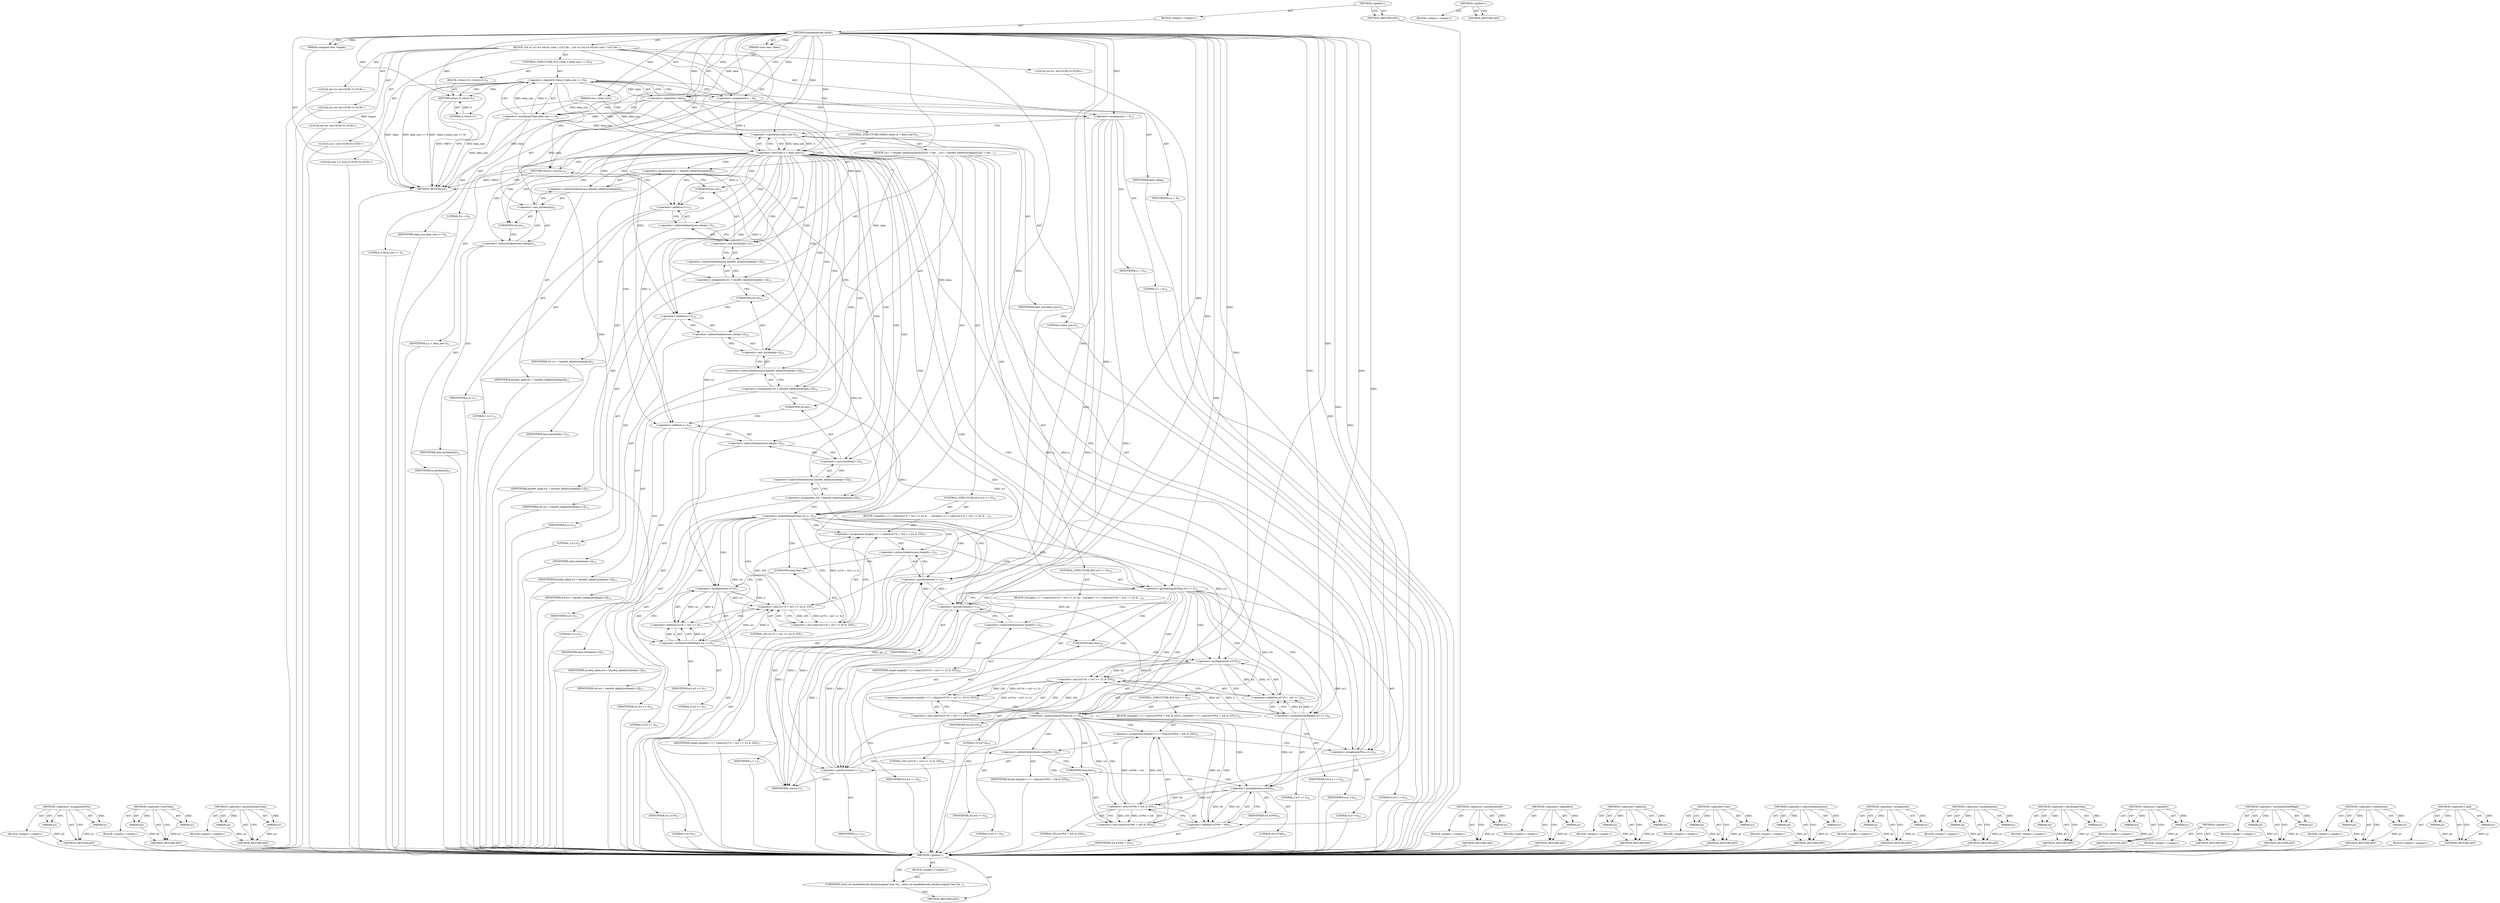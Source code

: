 digraph "&lt;global&gt;" {
vulnerable_241 [label=<(METHOD,&lt;operator&gt;.assignmentPlus)>];
vulnerable_242 [label=<(PARAM,p1)>];
vulnerable_243 [label=<(PARAM,p2)>];
vulnerable_244 [label=<(BLOCK,&lt;empty&gt;,&lt;empty&gt;)>];
vulnerable_245 [label=<(METHOD_RETURN,ANY)>];
vulnerable_192 [label=<(METHOD,&lt;operator&gt;.lessThan)>];
vulnerable_193 [label=<(PARAM,p1)>];
vulnerable_194 [label=<(PARAM,p2)>];
vulnerable_195 [label=<(BLOCK,&lt;empty&gt;,&lt;empty&gt;)>];
vulnerable_196 [label=<(METHOD_RETURN,ANY)>];
vulnerable_217 [label=<(METHOD,&lt;operator&gt;.greaterEqualsThan)>];
vulnerable_218 [label=<(PARAM,p1)>];
vulnerable_219 [label=<(PARAM,p2)>];
vulnerable_220 [label=<(BLOCK,&lt;empty&gt;,&lt;empty&gt;)>];
vulnerable_221 [label=<(METHOD_RETURN,ANY)>];
vulnerable_6 [label=<(METHOD,&lt;global&gt;)<SUB>1</SUB>>];
vulnerable_7 [label=<(BLOCK,&lt;empty&gt;,&lt;empty&gt;)<SUB>1</SUB>>];
vulnerable_8 [label=<(METHOD,base64decode_block)<SUB>1</SUB>>];
vulnerable_9 [label=<(PARAM,unsigned char *target)<SUB>1</SUB>>];
vulnerable_10 [label=<(PARAM,const char *data)<SUB>1</SUB>>];
vulnerable_11 [label=<(PARAM,size_t data_size)<SUB>1</SUB>>];
vulnerable_12 [label=<(BLOCK,{
	int w1,w2,w3,w4;
	int i;
	size_t n;
	if (!da...,{
	int w1,w2,w3,w4;
	int i;
	size_t n;
	if (!da...)<SUB>2</SUB>>];
vulnerable_13 [label="<(LOCAL,int w1: int)<SUB>3</SUB>>"];
vulnerable_14 [label="<(LOCAL,int w2: int)<SUB>3</SUB>>"];
vulnerable_15 [label="<(LOCAL,int w3: int)<SUB>3</SUB>>"];
vulnerable_16 [label="<(LOCAL,int w4: int)<SUB>3</SUB>>"];
vulnerable_17 [label="<(LOCAL,int i: int)<SUB>4</SUB>>"];
vulnerable_18 [label="<(LOCAL,size_t n: size_t)<SUB>5</SUB>>"];
vulnerable_19 [label=<(CONTROL_STRUCTURE,IF,if (!data || (data_size &lt;= 0)))<SUB>6</SUB>>];
vulnerable_20 [label=<(&lt;operator&gt;.logicalOr,!data || (data_size &lt;= 0))<SUB>6</SUB>>];
vulnerable_21 [label=<(&lt;operator&gt;.logicalNot,!data)<SUB>6</SUB>>];
vulnerable_22 [label=<(IDENTIFIER,data,!data)<SUB>6</SUB>>];
vulnerable_23 [label=<(&lt;operator&gt;.lessEqualsThan,data_size &lt;= 0)<SUB>6</SUB>>];
vulnerable_24 [label=<(IDENTIFIER,data_size,data_size &lt;= 0)<SUB>6</SUB>>];
vulnerable_25 [label=<(LITERAL,0,data_size &lt;= 0)<SUB>6</SUB>>];
vulnerable_26 [label=<(BLOCK,{
		return 0;
	},{
		return 0;
	})<SUB>6</SUB>>];
vulnerable_27 [label=<(RETURN,return 0;,return 0;)<SUB>7</SUB>>];
vulnerable_28 [label=<(LITERAL,0,return 0;)<SUB>7</SUB>>];
vulnerable_29 [label=<(&lt;operator&gt;.assignment,n = 0)<SUB>9</SUB>>];
vulnerable_30 [label=<(IDENTIFIER,n,n = 0)<SUB>9</SUB>>];
vulnerable_31 [label=<(LITERAL,0,n = 0)<SUB>9</SUB>>];
vulnerable_32 [label=<(&lt;operator&gt;.assignment,i = 0)<SUB>10</SUB>>];
vulnerable_33 [label=<(IDENTIFIER,i,i = 0)<SUB>10</SUB>>];
vulnerable_34 [label=<(LITERAL,0,i = 0)<SUB>10</SUB>>];
vulnerable_35 [label=<(CONTROL_STRUCTURE,WHILE,while (n &lt; data_size-3))<SUB>11</SUB>>];
vulnerable_36 [label=<(&lt;operator&gt;.lessThan,n &lt; data_size-3)<SUB>11</SUB>>];
vulnerable_37 [label=<(IDENTIFIER,n,n &lt; data_size-3)<SUB>11</SUB>>];
vulnerable_38 [label=<(&lt;operator&gt;.subtraction,data_size-3)<SUB>11</SUB>>];
vulnerable_39 [label=<(IDENTIFIER,data_size,data_size-3)<SUB>11</SUB>>];
vulnerable_40 [label=<(LITERAL,3,data_size-3)<SUB>11</SUB>>];
vulnerable_41 [label=<(BLOCK,{
		w1 = base64_table[(int)data[n]];
		w2 = bas...,{
		w1 = base64_table[(int)data[n]];
		w2 = bas...)<SUB>11</SUB>>];
vulnerable_42 [label=<(&lt;operator&gt;.assignment,w1 = base64_table[(int)data[n]])<SUB>12</SUB>>];
vulnerable_43 [label=<(IDENTIFIER,w1,w1 = base64_table[(int)data[n]])<SUB>12</SUB>>];
vulnerable_44 [label=<(&lt;operator&gt;.indirectIndexAccess,base64_table[(int)data[n]])<SUB>12</SUB>>];
vulnerable_45 [label=<(IDENTIFIER,base64_table,w1 = base64_table[(int)data[n]])<SUB>12</SUB>>];
vulnerable_46 [label=<(&lt;operator&gt;.cast,(int)data[n])<SUB>12</SUB>>];
vulnerable_47 [label=<(UNKNOWN,int,int)<SUB>12</SUB>>];
vulnerable_48 [label=<(&lt;operator&gt;.indirectIndexAccess,data[n])<SUB>12</SUB>>];
vulnerable_49 [label=<(IDENTIFIER,data,(int)data[n])<SUB>12</SUB>>];
vulnerable_50 [label=<(IDENTIFIER,n,(int)data[n])<SUB>12</SUB>>];
vulnerable_51 [label=<(&lt;operator&gt;.assignment,w2 = base64_table[(int)data[n+1]])<SUB>13</SUB>>];
vulnerable_52 [label=<(IDENTIFIER,w2,w2 = base64_table[(int)data[n+1]])<SUB>13</SUB>>];
vulnerable_53 [label=<(&lt;operator&gt;.indirectIndexAccess,base64_table[(int)data[n+1]])<SUB>13</SUB>>];
vulnerable_54 [label=<(IDENTIFIER,base64_table,w2 = base64_table[(int)data[n+1]])<SUB>13</SUB>>];
vulnerable_55 [label=<(&lt;operator&gt;.cast,(int)data[n+1])<SUB>13</SUB>>];
vulnerable_56 [label=<(UNKNOWN,int,int)<SUB>13</SUB>>];
vulnerable_57 [label=<(&lt;operator&gt;.indirectIndexAccess,data[n+1])<SUB>13</SUB>>];
vulnerable_58 [label=<(IDENTIFIER,data,(int)data[n+1])<SUB>13</SUB>>];
vulnerable_59 [label=<(&lt;operator&gt;.addition,n+1)<SUB>13</SUB>>];
vulnerable_60 [label=<(IDENTIFIER,n,n+1)<SUB>13</SUB>>];
vulnerable_61 [label=<(LITERAL,1,n+1)<SUB>13</SUB>>];
vulnerable_62 [label=<(&lt;operator&gt;.assignment,w3 = base64_table[(int)data[n+2]])<SUB>14</SUB>>];
vulnerable_63 [label=<(IDENTIFIER,w3,w3 = base64_table[(int)data[n+2]])<SUB>14</SUB>>];
vulnerable_64 [label=<(&lt;operator&gt;.indirectIndexAccess,base64_table[(int)data[n+2]])<SUB>14</SUB>>];
vulnerable_65 [label=<(IDENTIFIER,base64_table,w3 = base64_table[(int)data[n+2]])<SUB>14</SUB>>];
vulnerable_66 [label=<(&lt;operator&gt;.cast,(int)data[n+2])<SUB>14</SUB>>];
vulnerable_67 [label=<(UNKNOWN,int,int)<SUB>14</SUB>>];
vulnerable_68 [label=<(&lt;operator&gt;.indirectIndexAccess,data[n+2])<SUB>14</SUB>>];
vulnerable_69 [label=<(IDENTIFIER,data,(int)data[n+2])<SUB>14</SUB>>];
vulnerable_70 [label=<(&lt;operator&gt;.addition,n+2)<SUB>14</SUB>>];
vulnerable_71 [label=<(IDENTIFIER,n,n+2)<SUB>14</SUB>>];
vulnerable_72 [label=<(LITERAL,2,n+2)<SUB>14</SUB>>];
vulnerable_73 [label=<(&lt;operator&gt;.assignment,w4 = base64_table[(int)data[n+3]])<SUB>15</SUB>>];
vulnerable_74 [label=<(IDENTIFIER,w4,w4 = base64_table[(int)data[n+3]])<SUB>15</SUB>>];
vulnerable_75 [label=<(&lt;operator&gt;.indirectIndexAccess,base64_table[(int)data[n+3]])<SUB>15</SUB>>];
vulnerable_76 [label=<(IDENTIFIER,base64_table,w4 = base64_table[(int)data[n+3]])<SUB>15</SUB>>];
vulnerable_77 [label=<(&lt;operator&gt;.cast,(int)data[n+3])<SUB>15</SUB>>];
vulnerable_78 [label=<(UNKNOWN,int,int)<SUB>15</SUB>>];
vulnerable_79 [label=<(&lt;operator&gt;.indirectIndexAccess,data[n+3])<SUB>15</SUB>>];
vulnerable_80 [label=<(IDENTIFIER,data,(int)data[n+3])<SUB>15</SUB>>];
vulnerable_81 [label=<(&lt;operator&gt;.addition,n+3)<SUB>15</SUB>>];
vulnerable_82 [label=<(IDENTIFIER,n,n+3)<SUB>15</SUB>>];
vulnerable_83 [label=<(LITERAL,3,n+3)<SUB>15</SUB>>];
vulnerable_84 [label=<(CONTROL_STRUCTURE,IF,if (w2 &gt;= 0))<SUB>16</SUB>>];
vulnerable_85 [label=<(&lt;operator&gt;.greaterEqualsThan,w2 &gt;= 0)<SUB>16</SUB>>];
vulnerable_86 [label=<(IDENTIFIER,w2,w2 &gt;= 0)<SUB>16</SUB>>];
vulnerable_87 [label=<(LITERAL,0,w2 &gt;= 0)<SUB>16</SUB>>];
vulnerable_88 [label=<(BLOCK,{
			target[i++] = (char)((w1*4 + (w2 &gt;&gt; 4)) &amp; ...,{
			target[i++] = (char)((w1*4 + (w2 &gt;&gt; 4)) &amp; ...)<SUB>16</SUB>>];
vulnerable_89 [label=<(&lt;operator&gt;.assignment,target[i++] = (char)((w1*4 + (w2 &gt;&gt; 4)) &amp; 255))<SUB>17</SUB>>];
vulnerable_90 [label=<(&lt;operator&gt;.indirectIndexAccess,target[i++])<SUB>17</SUB>>];
vulnerable_91 [label=<(IDENTIFIER,target,target[i++] = (char)((w1*4 + (w2 &gt;&gt; 4)) &amp; 255))<SUB>17</SUB>>];
vulnerable_92 [label=<(&lt;operator&gt;.postIncrement,i++)<SUB>17</SUB>>];
vulnerable_93 [label=<(IDENTIFIER,i,i++)<SUB>17</SUB>>];
vulnerable_94 [label=<(&lt;operator&gt;.cast,(char)((w1*4 + (w2 &gt;&gt; 4)) &amp; 255))<SUB>17</SUB>>];
vulnerable_95 [label=<(UNKNOWN,char,char)<SUB>17</SUB>>];
vulnerable_96 [label=<(&lt;operator&gt;.and,(w1*4 + (w2 &gt;&gt; 4)) &amp; 255)<SUB>17</SUB>>];
vulnerable_97 [label=<(&lt;operator&gt;.addition,w1*4 + (w2 &gt;&gt; 4))<SUB>17</SUB>>];
vulnerable_98 [label=<(&lt;operator&gt;.multiplication,w1*4)<SUB>17</SUB>>];
vulnerable_99 [label=<(IDENTIFIER,w1,w1*4)<SUB>17</SUB>>];
vulnerable_100 [label=<(LITERAL,4,w1*4)<SUB>17</SUB>>];
vulnerable_101 [label=<(&lt;operator&gt;.arithmeticShiftRight,w2 &gt;&gt; 4)<SUB>17</SUB>>];
vulnerable_102 [label=<(IDENTIFIER,w2,w2 &gt;&gt; 4)<SUB>17</SUB>>];
vulnerable_103 [label=<(LITERAL,4,w2 &gt;&gt; 4)<SUB>17</SUB>>];
vulnerable_104 [label=<(LITERAL,255,(w1*4 + (w2 &gt;&gt; 4)) &amp; 255)<SUB>17</SUB>>];
vulnerable_105 [label=<(CONTROL_STRUCTURE,IF,if (w3 &gt;= 0))<SUB>19</SUB>>];
vulnerable_106 [label=<(&lt;operator&gt;.greaterEqualsThan,w3 &gt;= 0)<SUB>19</SUB>>];
vulnerable_107 [label=<(IDENTIFIER,w3,w3 &gt;= 0)<SUB>19</SUB>>];
vulnerable_108 [label=<(LITERAL,0,w3 &gt;= 0)<SUB>19</SUB>>];
vulnerable_109 [label=<(BLOCK,{
			target[i++] = (char)((w2*16 + (w3 &gt;&gt; 2)) &amp;...,{
			target[i++] = (char)((w2*16 + (w3 &gt;&gt; 2)) &amp;...)<SUB>19</SUB>>];
vulnerable_110 [label=<(&lt;operator&gt;.assignment,target[i++] = (char)((w2*16 + (w3 &gt;&gt; 2)) &amp; 255))<SUB>20</SUB>>];
vulnerable_111 [label=<(&lt;operator&gt;.indirectIndexAccess,target[i++])<SUB>20</SUB>>];
vulnerable_112 [label=<(IDENTIFIER,target,target[i++] = (char)((w2*16 + (w3 &gt;&gt; 2)) &amp; 255))<SUB>20</SUB>>];
vulnerable_113 [label=<(&lt;operator&gt;.postIncrement,i++)<SUB>20</SUB>>];
vulnerable_114 [label=<(IDENTIFIER,i,i++)<SUB>20</SUB>>];
vulnerable_115 [label=<(&lt;operator&gt;.cast,(char)((w2*16 + (w3 &gt;&gt; 2)) &amp; 255))<SUB>20</SUB>>];
vulnerable_116 [label=<(UNKNOWN,char,char)<SUB>20</SUB>>];
vulnerable_117 [label=<(&lt;operator&gt;.and,(w2*16 + (w3 &gt;&gt; 2)) &amp; 255)<SUB>20</SUB>>];
vulnerable_118 [label=<(&lt;operator&gt;.addition,w2*16 + (w3 &gt;&gt; 2))<SUB>20</SUB>>];
vulnerable_119 [label=<(&lt;operator&gt;.multiplication,w2*16)<SUB>20</SUB>>];
vulnerable_120 [label=<(IDENTIFIER,w2,w2*16)<SUB>20</SUB>>];
vulnerable_121 [label=<(LITERAL,16,w2*16)<SUB>20</SUB>>];
vulnerable_122 [label=<(&lt;operator&gt;.arithmeticShiftRight,w3 &gt;&gt; 2)<SUB>20</SUB>>];
vulnerable_123 [label=<(IDENTIFIER,w3,w3 &gt;&gt; 2)<SUB>20</SUB>>];
vulnerable_124 [label=<(LITERAL,2,w3 &gt;&gt; 2)<SUB>20</SUB>>];
vulnerable_125 [label=<(LITERAL,255,(w2*16 + (w3 &gt;&gt; 2)) &amp; 255)<SUB>20</SUB>>];
vulnerable_126 [label=<(CONTROL_STRUCTURE,IF,if (w4 &gt;= 0))<SUB>22</SUB>>];
vulnerable_127 [label=<(&lt;operator&gt;.greaterEqualsThan,w4 &gt;= 0)<SUB>22</SUB>>];
vulnerable_128 [label=<(IDENTIFIER,w4,w4 &gt;= 0)<SUB>22</SUB>>];
vulnerable_129 [label=<(LITERAL,0,w4 &gt;= 0)<SUB>22</SUB>>];
vulnerable_130 [label=<(BLOCK,{
			target[i++] = (char)((w3*64 + w4) &amp; 255);
		},{
			target[i++] = (char)((w3*64 + w4) &amp; 255);
		})<SUB>22</SUB>>];
vulnerable_131 [label=<(&lt;operator&gt;.assignment,target[i++] = (char)((w3*64 + w4) &amp; 255))<SUB>23</SUB>>];
vulnerable_132 [label=<(&lt;operator&gt;.indirectIndexAccess,target[i++])<SUB>23</SUB>>];
vulnerable_133 [label=<(IDENTIFIER,target,target[i++] = (char)((w3*64 + w4) &amp; 255))<SUB>23</SUB>>];
vulnerable_134 [label=<(&lt;operator&gt;.postIncrement,i++)<SUB>23</SUB>>];
vulnerable_135 [label=<(IDENTIFIER,i,i++)<SUB>23</SUB>>];
vulnerable_136 [label=<(&lt;operator&gt;.cast,(char)((w3*64 + w4) &amp; 255))<SUB>23</SUB>>];
vulnerable_137 [label=<(UNKNOWN,char,char)<SUB>23</SUB>>];
vulnerable_138 [label=<(&lt;operator&gt;.and,(w3*64 + w4) &amp; 255)<SUB>23</SUB>>];
vulnerable_139 [label=<(&lt;operator&gt;.addition,w3*64 + w4)<SUB>23</SUB>>];
vulnerable_140 [label=<(&lt;operator&gt;.multiplication,w3*64)<SUB>23</SUB>>];
vulnerable_141 [label=<(IDENTIFIER,w3,w3*64)<SUB>23</SUB>>];
vulnerable_142 [label=<(LITERAL,64,w3*64)<SUB>23</SUB>>];
vulnerable_143 [label=<(IDENTIFIER,w4,w3*64 + w4)<SUB>23</SUB>>];
vulnerable_144 [label=<(LITERAL,255,(w3*64 + w4) &amp; 255)<SUB>23</SUB>>];
vulnerable_145 [label=<(&lt;operator&gt;.assignmentPlus,n+=4)<SUB>25</SUB>>];
vulnerable_146 [label=<(IDENTIFIER,n,n+=4)<SUB>25</SUB>>];
vulnerable_147 [label=<(LITERAL,4,n+=4)<SUB>25</SUB>>];
vulnerable_148 [label=<(RETURN,return i;,return i;)<SUB>27</SUB>>];
vulnerable_149 [label=<(IDENTIFIER,i,return i;)<SUB>27</SUB>>];
vulnerable_150 [label=<(METHOD_RETURN,int)<SUB>1</SUB>>];
vulnerable_152 [label=<(METHOD_RETURN,ANY)<SUB>1</SUB>>];
vulnerable_222 [label=<(METHOD,&lt;operator&gt;.postIncrement)>];
vulnerable_223 [label=<(PARAM,p1)>];
vulnerable_224 [label=<(BLOCK,&lt;empty&gt;,&lt;empty&gt;)>];
vulnerable_225 [label=<(METHOD_RETURN,ANY)>];
vulnerable_178 [label=<(METHOD,&lt;operator&gt;.logicalNot)>];
vulnerable_179 [label=<(PARAM,p1)>];
vulnerable_180 [label=<(BLOCK,&lt;empty&gt;,&lt;empty&gt;)>];
vulnerable_181 [label=<(METHOD_RETURN,ANY)>];
vulnerable_212 [label=<(METHOD,&lt;operator&gt;.addition)>];
vulnerable_213 [label=<(PARAM,p1)>];
vulnerable_214 [label=<(PARAM,p2)>];
vulnerable_215 [label=<(BLOCK,&lt;empty&gt;,&lt;empty&gt;)>];
vulnerable_216 [label=<(METHOD_RETURN,ANY)>];
vulnerable_207 [label=<(METHOD,&lt;operator&gt;.cast)>];
vulnerable_208 [label=<(PARAM,p1)>];
vulnerable_209 [label=<(PARAM,p2)>];
vulnerable_210 [label=<(BLOCK,&lt;empty&gt;,&lt;empty&gt;)>];
vulnerable_211 [label=<(METHOD_RETURN,ANY)>];
vulnerable_202 [label=<(METHOD,&lt;operator&gt;.indirectIndexAccess)>];
vulnerable_203 [label=<(PARAM,p1)>];
vulnerable_204 [label=<(PARAM,p2)>];
vulnerable_205 [label=<(BLOCK,&lt;empty&gt;,&lt;empty&gt;)>];
vulnerable_206 [label=<(METHOD_RETURN,ANY)>];
vulnerable_187 [label=<(METHOD,&lt;operator&gt;.assignment)>];
vulnerable_188 [label=<(PARAM,p1)>];
vulnerable_189 [label=<(PARAM,p2)>];
vulnerable_190 [label=<(BLOCK,&lt;empty&gt;,&lt;empty&gt;)>];
vulnerable_191 [label=<(METHOD_RETURN,ANY)>];
vulnerable_231 [label=<(METHOD,&lt;operator&gt;.multiplication)>];
vulnerable_232 [label=<(PARAM,p1)>];
vulnerable_233 [label=<(PARAM,p2)>];
vulnerable_234 [label=<(BLOCK,&lt;empty&gt;,&lt;empty&gt;)>];
vulnerable_235 [label=<(METHOD_RETURN,ANY)>];
vulnerable_182 [label=<(METHOD,&lt;operator&gt;.lessEqualsThan)>];
vulnerable_183 [label=<(PARAM,p1)>];
vulnerable_184 [label=<(PARAM,p2)>];
vulnerable_185 [label=<(BLOCK,&lt;empty&gt;,&lt;empty&gt;)>];
vulnerable_186 [label=<(METHOD_RETURN,ANY)>];
vulnerable_173 [label=<(METHOD,&lt;operator&gt;.logicalOr)>];
vulnerable_174 [label=<(PARAM,p1)>];
vulnerable_175 [label=<(PARAM,p2)>];
vulnerable_176 [label=<(BLOCK,&lt;empty&gt;,&lt;empty&gt;)>];
vulnerable_177 [label=<(METHOD_RETURN,ANY)>];
vulnerable_167 [label=<(METHOD,&lt;global&gt;)<SUB>1</SUB>>];
vulnerable_168 [label=<(BLOCK,&lt;empty&gt;,&lt;empty&gt;)>];
vulnerable_169 [label=<(METHOD_RETURN,ANY)>];
vulnerable_236 [label=<(METHOD,&lt;operator&gt;.arithmeticShiftRight)>];
vulnerable_237 [label=<(PARAM,p1)>];
vulnerable_238 [label=<(PARAM,p2)>];
vulnerable_239 [label=<(BLOCK,&lt;empty&gt;,&lt;empty&gt;)>];
vulnerable_240 [label=<(METHOD_RETURN,ANY)>];
vulnerable_197 [label=<(METHOD,&lt;operator&gt;.subtraction)>];
vulnerable_198 [label=<(PARAM,p1)>];
vulnerable_199 [label=<(PARAM,p2)>];
vulnerable_200 [label=<(BLOCK,&lt;empty&gt;,&lt;empty&gt;)>];
vulnerable_201 [label=<(METHOD_RETURN,ANY)>];
vulnerable_226 [label=<(METHOD,&lt;operator&gt;.and)>];
vulnerable_227 [label=<(PARAM,p1)>];
vulnerable_228 [label=<(PARAM,p2)>];
vulnerable_229 [label=<(BLOCK,&lt;empty&gt;,&lt;empty&gt;)>];
vulnerable_230 [label=<(METHOD_RETURN,ANY)>];
fixed_6 [label=<(METHOD,&lt;global&gt;)<SUB>1</SUB>>];
fixed_7 [label=<(BLOCK,&lt;empty&gt;,&lt;empty&gt;)<SUB>1</SUB>>];
fixed_8 [label=<(UNKNOWN,static int base64decode_block(unsigned char *ta...,static int base64decode_block(unsigned char *ta...)<SUB>1</SUB>>];
fixed_9 [label=<(METHOD_RETURN,ANY)<SUB>1</SUB>>];
fixed_14 [label=<(METHOD,&lt;global&gt;)<SUB>1</SUB>>];
fixed_15 [label=<(BLOCK,&lt;empty&gt;,&lt;empty&gt;)>];
fixed_16 [label=<(METHOD_RETURN,ANY)>];
vulnerable_241 -> vulnerable_242  [key=0, label="AST: "];
vulnerable_241 -> vulnerable_242  [key=1, label="DDG: "];
vulnerable_241 -> vulnerable_244  [key=0, label="AST: "];
vulnerable_241 -> vulnerable_243  [key=0, label="AST: "];
vulnerable_241 -> vulnerable_243  [key=1, label="DDG: "];
vulnerable_241 -> vulnerable_245  [key=0, label="AST: "];
vulnerable_241 -> vulnerable_245  [key=1, label="CFG: "];
vulnerable_242 -> vulnerable_245  [key=0, label="DDG: p1"];
vulnerable_243 -> vulnerable_245  [key=0, label="DDG: p2"];
vulnerable_244 -> fixed_6  [key=0];
vulnerable_245 -> fixed_6  [key=0];
vulnerable_192 -> vulnerable_193  [key=0, label="AST: "];
vulnerable_192 -> vulnerable_193  [key=1, label="DDG: "];
vulnerable_192 -> vulnerable_195  [key=0, label="AST: "];
vulnerable_192 -> vulnerable_194  [key=0, label="AST: "];
vulnerable_192 -> vulnerable_194  [key=1, label="DDG: "];
vulnerable_192 -> vulnerable_196  [key=0, label="AST: "];
vulnerable_192 -> vulnerable_196  [key=1, label="CFG: "];
vulnerable_193 -> vulnerable_196  [key=0, label="DDG: p1"];
vulnerable_194 -> vulnerable_196  [key=0, label="DDG: p2"];
vulnerable_195 -> fixed_6  [key=0];
vulnerable_196 -> fixed_6  [key=0];
vulnerable_217 -> vulnerable_218  [key=0, label="AST: "];
vulnerable_217 -> vulnerable_218  [key=1, label="DDG: "];
vulnerable_217 -> vulnerable_220  [key=0, label="AST: "];
vulnerable_217 -> vulnerable_219  [key=0, label="AST: "];
vulnerable_217 -> vulnerable_219  [key=1, label="DDG: "];
vulnerable_217 -> vulnerable_221  [key=0, label="AST: "];
vulnerable_217 -> vulnerable_221  [key=1, label="CFG: "];
vulnerable_218 -> vulnerable_221  [key=0, label="DDG: p1"];
vulnerable_219 -> vulnerable_221  [key=0, label="DDG: p2"];
vulnerable_220 -> fixed_6  [key=0];
vulnerable_221 -> fixed_6  [key=0];
vulnerable_6 -> vulnerable_7  [key=0, label="AST: "];
vulnerable_6 -> vulnerable_152  [key=0, label="AST: "];
vulnerable_6 -> vulnerable_152  [key=1, label="CFG: "];
vulnerable_7 -> vulnerable_8  [key=0, label="AST: "];
vulnerable_8 -> vulnerable_9  [key=0, label="AST: "];
vulnerable_8 -> vulnerable_9  [key=1, label="DDG: "];
vulnerable_8 -> vulnerable_10  [key=0, label="AST: "];
vulnerable_8 -> vulnerable_10  [key=1, label="DDG: "];
vulnerable_8 -> vulnerable_11  [key=0, label="AST: "];
vulnerable_8 -> vulnerable_11  [key=1, label="DDG: "];
vulnerable_8 -> vulnerable_12  [key=0, label="AST: "];
vulnerable_8 -> vulnerable_150  [key=0, label="AST: "];
vulnerable_8 -> vulnerable_21  [key=0, label="CFG: "];
vulnerable_8 -> vulnerable_21  [key=1, label="DDG: "];
vulnerable_8 -> vulnerable_29  [key=0, label="DDG: "];
vulnerable_8 -> vulnerable_32  [key=0, label="DDG: "];
vulnerable_8 -> vulnerable_149  [key=0, label="DDG: "];
vulnerable_8 -> vulnerable_27  [key=0, label="DDG: "];
vulnerable_8 -> vulnerable_36  [key=0, label="DDG: "];
vulnerable_8 -> vulnerable_145  [key=0, label="DDG: "];
vulnerable_8 -> vulnerable_23  [key=0, label="DDG: "];
vulnerable_8 -> vulnerable_28  [key=0, label="DDG: "];
vulnerable_8 -> vulnerable_38  [key=0, label="DDG: "];
vulnerable_8 -> vulnerable_85  [key=0, label="DDG: "];
vulnerable_8 -> vulnerable_106  [key=0, label="DDG: "];
vulnerable_8 -> vulnerable_127  [key=0, label="DDG: "];
vulnerable_8 -> vulnerable_59  [key=0, label="DDG: "];
vulnerable_8 -> vulnerable_70  [key=0, label="DDG: "];
vulnerable_8 -> vulnerable_81  [key=0, label="DDG: "];
vulnerable_8 -> vulnerable_92  [key=0, label="DDG: "];
vulnerable_8 -> vulnerable_96  [key=0, label="DDG: "];
vulnerable_8 -> vulnerable_113  [key=0, label="DDG: "];
vulnerable_8 -> vulnerable_117  [key=0, label="DDG: "];
vulnerable_8 -> vulnerable_134  [key=0, label="DDG: "];
vulnerable_8 -> vulnerable_138  [key=0, label="DDG: "];
vulnerable_8 -> vulnerable_139  [key=0, label="DDG: "];
vulnerable_8 -> vulnerable_98  [key=0, label="DDG: "];
vulnerable_8 -> vulnerable_101  [key=0, label="DDG: "];
vulnerable_8 -> vulnerable_119  [key=0, label="DDG: "];
vulnerable_8 -> vulnerable_122  [key=0, label="DDG: "];
vulnerable_8 -> vulnerable_140  [key=0, label="DDG: "];
vulnerable_9 -> vulnerable_150  [key=0, label="DDG: target"];
vulnerable_10 -> vulnerable_21  [key=0, label="DDG: data"];
vulnerable_11 -> vulnerable_150  [key=0, label="DDG: data_size"];
vulnerable_11 -> vulnerable_23  [key=0, label="DDG: data_size"];
vulnerable_11 -> vulnerable_38  [key=0, label="DDG: data_size"];
vulnerable_12 -> vulnerable_13  [key=0, label="AST: "];
vulnerable_12 -> vulnerable_14  [key=0, label="AST: "];
vulnerable_12 -> vulnerable_15  [key=0, label="AST: "];
vulnerable_12 -> vulnerable_16  [key=0, label="AST: "];
vulnerable_12 -> vulnerable_17  [key=0, label="AST: "];
vulnerable_12 -> vulnerable_18  [key=0, label="AST: "];
vulnerable_12 -> vulnerable_19  [key=0, label="AST: "];
vulnerable_12 -> vulnerable_29  [key=0, label="AST: "];
vulnerable_12 -> vulnerable_32  [key=0, label="AST: "];
vulnerable_12 -> vulnerable_35  [key=0, label="AST: "];
vulnerable_12 -> vulnerable_148  [key=0, label="AST: "];
vulnerable_13 -> fixed_6  [key=0];
vulnerable_14 -> fixed_6  [key=0];
vulnerable_15 -> fixed_6  [key=0];
vulnerable_16 -> fixed_6  [key=0];
vulnerable_17 -> fixed_6  [key=0];
vulnerable_18 -> fixed_6  [key=0];
vulnerable_19 -> vulnerable_20  [key=0, label="AST: "];
vulnerable_19 -> vulnerable_26  [key=0, label="AST: "];
vulnerable_20 -> vulnerable_21  [key=0, label="AST: "];
vulnerable_20 -> vulnerable_23  [key=0, label="AST: "];
vulnerable_20 -> vulnerable_27  [key=0, label="CFG: "];
vulnerable_20 -> vulnerable_27  [key=1, label="CDG: "];
vulnerable_20 -> vulnerable_29  [key=0, label="CFG: "];
vulnerable_20 -> vulnerable_29  [key=1, label="CDG: "];
vulnerable_20 -> vulnerable_150  [key=0, label="DDG: !data"];
vulnerable_20 -> vulnerable_150  [key=1, label="DDG: data_size &lt;= 0"];
vulnerable_20 -> vulnerable_150  [key=2, label="DDG: !data || (data_size &lt;= 0)"];
vulnerable_20 -> vulnerable_38  [key=0, label="CDG: "];
vulnerable_20 -> vulnerable_148  [key=0, label="CDG: "];
vulnerable_20 -> vulnerable_36  [key=0, label="CDG: "];
vulnerable_20 -> vulnerable_32  [key=0, label="CDG: "];
vulnerable_21 -> vulnerable_22  [key=0, label="AST: "];
vulnerable_21 -> vulnerable_20  [key=0, label="CFG: "];
vulnerable_21 -> vulnerable_20  [key=1, label="DDG: data"];
vulnerable_21 -> vulnerable_23  [key=0, label="CFG: "];
vulnerable_21 -> vulnerable_23  [key=1, label="CDG: "];
vulnerable_21 -> vulnerable_150  [key=0, label="DDG: data"];
vulnerable_21 -> vulnerable_46  [key=0, label="DDG: data"];
vulnerable_21 -> vulnerable_55  [key=0, label="DDG: data"];
vulnerable_21 -> vulnerable_66  [key=0, label="DDG: data"];
vulnerable_21 -> vulnerable_77  [key=0, label="DDG: data"];
vulnerable_22 -> fixed_6  [key=0];
vulnerable_23 -> vulnerable_24  [key=0, label="AST: "];
vulnerable_23 -> vulnerable_25  [key=0, label="AST: "];
vulnerable_23 -> vulnerable_20  [key=0, label="CFG: "];
vulnerable_23 -> vulnerable_20  [key=1, label="DDG: data_size"];
vulnerable_23 -> vulnerable_20  [key=2, label="DDG: 0"];
vulnerable_23 -> vulnerable_150  [key=0, label="DDG: data_size"];
vulnerable_23 -> vulnerable_38  [key=0, label="DDG: data_size"];
vulnerable_24 -> fixed_6  [key=0];
vulnerable_25 -> fixed_6  [key=0];
vulnerable_26 -> vulnerable_27  [key=0, label="AST: "];
vulnerable_27 -> vulnerable_28  [key=0, label="AST: "];
vulnerable_27 -> vulnerable_150  [key=0, label="CFG: "];
vulnerable_27 -> vulnerable_150  [key=1, label="DDG: &lt;RET&gt;"];
vulnerable_28 -> vulnerable_27  [key=0, label="DDG: 0"];
vulnerable_29 -> vulnerable_30  [key=0, label="AST: "];
vulnerable_29 -> vulnerable_31  [key=0, label="AST: "];
vulnerable_29 -> vulnerable_32  [key=0, label="CFG: "];
vulnerable_29 -> vulnerable_36  [key=0, label="DDG: n"];
vulnerable_30 -> fixed_6  [key=0];
vulnerable_31 -> fixed_6  [key=0];
vulnerable_32 -> vulnerable_33  [key=0, label="AST: "];
vulnerable_32 -> vulnerable_34  [key=0, label="AST: "];
vulnerable_32 -> vulnerable_38  [key=0, label="CFG: "];
vulnerable_32 -> vulnerable_149  [key=0, label="DDG: i"];
vulnerable_32 -> vulnerable_92  [key=0, label="DDG: i"];
vulnerable_32 -> vulnerable_113  [key=0, label="DDG: i"];
vulnerable_32 -> vulnerable_134  [key=0, label="DDG: i"];
vulnerable_33 -> fixed_6  [key=0];
vulnerable_34 -> fixed_6  [key=0];
vulnerable_35 -> vulnerable_36  [key=0, label="AST: "];
vulnerable_35 -> vulnerable_41  [key=0, label="AST: "];
vulnerable_36 -> vulnerable_37  [key=0, label="AST: "];
vulnerable_36 -> vulnerable_38  [key=0, label="AST: "];
vulnerable_36 -> vulnerable_38  [key=1, label="CDG: "];
vulnerable_36 -> vulnerable_47  [key=0, label="CFG: "];
vulnerable_36 -> vulnerable_47  [key=1, label="CDG: "];
vulnerable_36 -> vulnerable_148  [key=0, label="CFG: "];
vulnerable_36 -> vulnerable_145  [key=0, label="DDG: n"];
vulnerable_36 -> vulnerable_145  [key=1, label="CDG: "];
vulnerable_36 -> vulnerable_59  [key=0, label="DDG: n"];
vulnerable_36 -> vulnerable_59  [key=1, label="CDG: "];
vulnerable_36 -> vulnerable_70  [key=0, label="DDG: n"];
vulnerable_36 -> vulnerable_70  [key=1, label="CDG: "];
vulnerable_36 -> vulnerable_81  [key=0, label="DDG: n"];
vulnerable_36 -> vulnerable_81  [key=1, label="CDG: "];
vulnerable_36 -> vulnerable_68  [key=0, label="CDG: "];
vulnerable_36 -> vulnerable_73  [key=0, label="CDG: "];
vulnerable_36 -> vulnerable_77  [key=0, label="CDG: "];
vulnerable_36 -> vulnerable_64  [key=0, label="CDG: "];
vulnerable_36 -> vulnerable_42  [key=0, label="CDG: "];
vulnerable_36 -> vulnerable_51  [key=0, label="CDG: "];
vulnerable_36 -> vulnerable_57  [key=0, label="CDG: "];
vulnerable_36 -> vulnerable_75  [key=0, label="CDG: "];
vulnerable_36 -> vulnerable_85  [key=0, label="CDG: "];
vulnerable_36 -> vulnerable_56  [key=0, label="CDG: "];
vulnerable_36 -> vulnerable_67  [key=0, label="CDG: "];
vulnerable_36 -> vulnerable_44  [key=0, label="CDG: "];
vulnerable_36 -> vulnerable_79  [key=0, label="CDG: "];
vulnerable_36 -> vulnerable_36  [key=0, label="CDG: "];
vulnerable_36 -> vulnerable_127  [key=0, label="CDG: "];
vulnerable_36 -> vulnerable_48  [key=0, label="CDG: "];
vulnerable_36 -> vulnerable_66  [key=0, label="CDG: "];
vulnerable_36 -> vulnerable_46  [key=0, label="CDG: "];
vulnerable_36 -> vulnerable_106  [key=0, label="CDG: "];
vulnerable_36 -> vulnerable_53  [key=0, label="CDG: "];
vulnerable_36 -> vulnerable_55  [key=0, label="CDG: "];
vulnerable_36 -> vulnerable_78  [key=0, label="CDG: "];
vulnerable_36 -> vulnerable_62  [key=0, label="CDG: "];
vulnerable_37 -> fixed_6  [key=0];
vulnerable_38 -> vulnerable_39  [key=0, label="AST: "];
vulnerable_38 -> vulnerable_40  [key=0, label="AST: "];
vulnerable_38 -> vulnerable_36  [key=0, label="CFG: "];
vulnerable_38 -> vulnerable_36  [key=1, label="DDG: data_size"];
vulnerable_38 -> vulnerable_36  [key=2, label="DDG: 3"];
vulnerable_39 -> fixed_6  [key=0];
vulnerable_40 -> fixed_6  [key=0];
vulnerable_41 -> vulnerable_42  [key=0, label="AST: "];
vulnerable_41 -> vulnerable_51  [key=0, label="AST: "];
vulnerable_41 -> vulnerable_62  [key=0, label="AST: "];
vulnerable_41 -> vulnerable_73  [key=0, label="AST: "];
vulnerable_41 -> vulnerable_84  [key=0, label="AST: "];
vulnerable_41 -> vulnerable_105  [key=0, label="AST: "];
vulnerable_41 -> vulnerable_126  [key=0, label="AST: "];
vulnerable_41 -> vulnerable_145  [key=0, label="AST: "];
vulnerable_42 -> vulnerable_43  [key=0, label="AST: "];
vulnerable_42 -> vulnerable_44  [key=0, label="AST: "];
vulnerable_42 -> vulnerable_56  [key=0, label="CFG: "];
vulnerable_42 -> vulnerable_98  [key=0, label="DDG: w1"];
vulnerable_43 -> fixed_6  [key=0];
vulnerable_44 -> vulnerable_45  [key=0, label="AST: "];
vulnerable_44 -> vulnerable_46  [key=0, label="AST: "];
vulnerable_44 -> vulnerable_42  [key=0, label="CFG: "];
vulnerable_45 -> fixed_6  [key=0];
vulnerable_46 -> vulnerable_47  [key=0, label="AST: "];
vulnerable_46 -> vulnerable_48  [key=0, label="AST: "];
vulnerable_46 -> vulnerable_44  [key=0, label="CFG: "];
vulnerable_47 -> vulnerable_48  [key=0, label="CFG: "];
vulnerable_48 -> vulnerable_49  [key=0, label="AST: "];
vulnerable_48 -> vulnerable_50  [key=0, label="AST: "];
vulnerable_48 -> vulnerable_46  [key=0, label="CFG: "];
vulnerable_49 -> fixed_6  [key=0];
vulnerable_50 -> fixed_6  [key=0];
vulnerable_51 -> vulnerable_52  [key=0, label="AST: "];
vulnerable_51 -> vulnerable_53  [key=0, label="AST: "];
vulnerable_51 -> vulnerable_67  [key=0, label="CFG: "];
vulnerable_51 -> vulnerable_85  [key=0, label="DDG: w2"];
vulnerable_52 -> fixed_6  [key=0];
vulnerable_53 -> vulnerable_54  [key=0, label="AST: "];
vulnerable_53 -> vulnerable_55  [key=0, label="AST: "];
vulnerable_53 -> vulnerable_51  [key=0, label="CFG: "];
vulnerable_54 -> fixed_6  [key=0];
vulnerable_55 -> vulnerable_56  [key=0, label="AST: "];
vulnerable_55 -> vulnerable_57  [key=0, label="AST: "];
vulnerable_55 -> vulnerable_53  [key=0, label="CFG: "];
vulnerable_56 -> vulnerable_59  [key=0, label="CFG: "];
vulnerable_57 -> vulnerable_58  [key=0, label="AST: "];
vulnerable_57 -> vulnerable_59  [key=0, label="AST: "];
vulnerable_57 -> vulnerable_55  [key=0, label="CFG: "];
vulnerable_58 -> fixed_6  [key=0];
vulnerable_59 -> vulnerable_60  [key=0, label="AST: "];
vulnerable_59 -> vulnerable_61  [key=0, label="AST: "];
vulnerable_59 -> vulnerable_57  [key=0, label="CFG: "];
vulnerable_60 -> fixed_6  [key=0];
vulnerable_61 -> fixed_6  [key=0];
vulnerable_62 -> vulnerable_63  [key=0, label="AST: "];
vulnerable_62 -> vulnerable_64  [key=0, label="AST: "];
vulnerable_62 -> vulnerable_78  [key=0, label="CFG: "];
vulnerable_62 -> vulnerable_106  [key=0, label="DDG: w3"];
vulnerable_63 -> fixed_6  [key=0];
vulnerable_64 -> vulnerable_65  [key=0, label="AST: "];
vulnerable_64 -> vulnerable_66  [key=0, label="AST: "];
vulnerable_64 -> vulnerable_62  [key=0, label="CFG: "];
vulnerable_65 -> fixed_6  [key=0];
vulnerable_66 -> vulnerable_67  [key=0, label="AST: "];
vulnerable_66 -> vulnerable_68  [key=0, label="AST: "];
vulnerable_66 -> vulnerable_64  [key=0, label="CFG: "];
vulnerable_67 -> vulnerable_70  [key=0, label="CFG: "];
vulnerable_68 -> vulnerable_69  [key=0, label="AST: "];
vulnerable_68 -> vulnerable_70  [key=0, label="AST: "];
vulnerable_68 -> vulnerable_66  [key=0, label="CFG: "];
vulnerable_69 -> fixed_6  [key=0];
vulnerable_70 -> vulnerable_71  [key=0, label="AST: "];
vulnerable_70 -> vulnerable_72  [key=0, label="AST: "];
vulnerable_70 -> vulnerable_68  [key=0, label="CFG: "];
vulnerable_71 -> fixed_6  [key=0];
vulnerable_72 -> fixed_6  [key=0];
vulnerable_73 -> vulnerable_74  [key=0, label="AST: "];
vulnerable_73 -> vulnerable_75  [key=0, label="AST: "];
vulnerable_73 -> vulnerable_85  [key=0, label="CFG: "];
vulnerable_73 -> vulnerable_127  [key=0, label="DDG: w4"];
vulnerable_74 -> fixed_6  [key=0];
vulnerable_75 -> vulnerable_76  [key=0, label="AST: "];
vulnerable_75 -> vulnerable_77  [key=0, label="AST: "];
vulnerable_75 -> vulnerable_73  [key=0, label="CFG: "];
vulnerable_76 -> fixed_6  [key=0];
vulnerable_77 -> vulnerable_78  [key=0, label="AST: "];
vulnerable_77 -> vulnerable_79  [key=0, label="AST: "];
vulnerable_77 -> vulnerable_75  [key=0, label="CFG: "];
vulnerable_78 -> vulnerable_81  [key=0, label="CFG: "];
vulnerable_79 -> vulnerable_80  [key=0, label="AST: "];
vulnerable_79 -> vulnerable_81  [key=0, label="AST: "];
vulnerable_79 -> vulnerable_77  [key=0, label="CFG: "];
vulnerable_80 -> fixed_6  [key=0];
vulnerable_81 -> vulnerable_82  [key=0, label="AST: "];
vulnerable_81 -> vulnerable_83  [key=0, label="AST: "];
vulnerable_81 -> vulnerable_79  [key=0, label="CFG: "];
vulnerable_82 -> fixed_6  [key=0];
vulnerable_83 -> fixed_6  [key=0];
vulnerable_84 -> vulnerable_85  [key=0, label="AST: "];
vulnerable_84 -> vulnerable_88  [key=0, label="AST: "];
vulnerable_85 -> vulnerable_86  [key=0, label="AST: "];
vulnerable_85 -> vulnerable_87  [key=0, label="AST: "];
vulnerable_85 -> vulnerable_92  [key=0, label="CFG: "];
vulnerable_85 -> vulnerable_92  [key=1, label="CDG: "];
vulnerable_85 -> vulnerable_106  [key=0, label="CFG: "];
vulnerable_85 -> vulnerable_101  [key=0, label="DDG: w2"];
vulnerable_85 -> vulnerable_101  [key=1, label="CDG: "];
vulnerable_85 -> vulnerable_119  [key=0, label="DDG: w2"];
vulnerable_85 -> vulnerable_94  [key=0, label="CDG: "];
vulnerable_85 -> vulnerable_96  [key=0, label="CDG: "];
vulnerable_85 -> vulnerable_98  [key=0, label="CDG: "];
vulnerable_85 -> vulnerable_95  [key=0, label="CDG: "];
vulnerable_85 -> vulnerable_97  [key=0, label="CDG: "];
vulnerable_85 -> vulnerable_90  [key=0, label="CDG: "];
vulnerable_85 -> vulnerable_89  [key=0, label="CDG: "];
vulnerable_86 -> fixed_6  [key=0];
vulnerable_87 -> fixed_6  [key=0];
vulnerable_88 -> vulnerable_89  [key=0, label="AST: "];
vulnerable_89 -> vulnerable_90  [key=0, label="AST: "];
vulnerable_89 -> vulnerable_94  [key=0, label="AST: "];
vulnerable_89 -> vulnerable_106  [key=0, label="CFG: "];
vulnerable_90 -> vulnerable_91  [key=0, label="AST: "];
vulnerable_90 -> vulnerable_92  [key=0, label="AST: "];
vulnerable_90 -> vulnerable_95  [key=0, label="CFG: "];
vulnerable_91 -> fixed_6  [key=0];
vulnerable_92 -> vulnerable_93  [key=0, label="AST: "];
vulnerable_92 -> vulnerable_90  [key=0, label="CFG: "];
vulnerable_92 -> vulnerable_149  [key=0, label="DDG: i"];
vulnerable_92 -> vulnerable_113  [key=0, label="DDG: i"];
vulnerable_92 -> vulnerable_134  [key=0, label="DDG: i"];
vulnerable_93 -> fixed_6  [key=0];
vulnerable_94 -> vulnerable_95  [key=0, label="AST: "];
vulnerable_94 -> vulnerable_96  [key=0, label="AST: "];
vulnerable_94 -> vulnerable_89  [key=0, label="CFG: "];
vulnerable_95 -> vulnerable_98  [key=0, label="CFG: "];
vulnerable_96 -> vulnerable_97  [key=0, label="AST: "];
vulnerable_96 -> vulnerable_104  [key=0, label="AST: "];
vulnerable_96 -> vulnerable_94  [key=0, label="CFG: "];
vulnerable_96 -> vulnerable_94  [key=1, label="DDG: w1*4 + (w2 &gt;&gt; 4)"];
vulnerable_96 -> vulnerable_94  [key=2, label="DDG: 255"];
vulnerable_96 -> vulnerable_89  [key=0, label="DDG: w1*4 + (w2 &gt;&gt; 4)"];
vulnerable_96 -> vulnerable_89  [key=1, label="DDG: 255"];
vulnerable_97 -> vulnerable_98  [key=0, label="AST: "];
vulnerable_97 -> vulnerable_101  [key=0, label="AST: "];
vulnerable_97 -> vulnerable_96  [key=0, label="CFG: "];
vulnerable_98 -> vulnerable_99  [key=0, label="AST: "];
vulnerable_98 -> vulnerable_100  [key=0, label="AST: "];
vulnerable_98 -> vulnerable_101  [key=0, label="CFG: "];
vulnerable_98 -> vulnerable_96  [key=0, label="DDG: w1"];
vulnerable_98 -> vulnerable_96  [key=1, label="DDG: 4"];
vulnerable_98 -> vulnerable_97  [key=0, label="DDG: w1"];
vulnerable_98 -> vulnerable_97  [key=1, label="DDG: 4"];
vulnerable_99 -> fixed_6  [key=0];
vulnerable_100 -> fixed_6  [key=0];
vulnerable_101 -> vulnerable_102  [key=0, label="AST: "];
vulnerable_101 -> vulnerable_103  [key=0, label="AST: "];
vulnerable_101 -> vulnerable_97  [key=0, label="CFG: "];
vulnerable_101 -> vulnerable_97  [key=1, label="DDG: w2"];
vulnerable_101 -> vulnerable_97  [key=2, label="DDG: 4"];
vulnerable_101 -> vulnerable_96  [key=0, label="DDG: w2"];
vulnerable_101 -> vulnerable_96  [key=1, label="DDG: 4"];
vulnerable_101 -> vulnerable_119  [key=0, label="DDG: w2"];
vulnerable_102 -> fixed_6  [key=0];
vulnerable_103 -> fixed_6  [key=0];
vulnerable_104 -> fixed_6  [key=0];
vulnerable_105 -> vulnerable_106  [key=0, label="AST: "];
vulnerable_105 -> vulnerable_109  [key=0, label="AST: "];
vulnerable_106 -> vulnerable_107  [key=0, label="AST: "];
vulnerable_106 -> vulnerable_108  [key=0, label="AST: "];
vulnerable_106 -> vulnerable_113  [key=0, label="CFG: "];
vulnerable_106 -> vulnerable_113  [key=1, label="CDG: "];
vulnerable_106 -> vulnerable_127  [key=0, label="CFG: "];
vulnerable_106 -> vulnerable_122  [key=0, label="DDG: w3"];
vulnerable_106 -> vulnerable_122  [key=1, label="CDG: "];
vulnerable_106 -> vulnerable_140  [key=0, label="DDG: w3"];
vulnerable_106 -> vulnerable_115  [key=0, label="CDG: "];
vulnerable_106 -> vulnerable_119  [key=0, label="CDG: "];
vulnerable_106 -> vulnerable_118  [key=0, label="CDG: "];
vulnerable_106 -> vulnerable_111  [key=0, label="CDG: "];
vulnerable_106 -> vulnerable_116  [key=0, label="CDG: "];
vulnerable_106 -> vulnerable_110  [key=0, label="CDG: "];
vulnerable_106 -> vulnerable_117  [key=0, label="CDG: "];
vulnerable_107 -> fixed_6  [key=0];
vulnerable_108 -> fixed_6  [key=0];
vulnerable_109 -> vulnerable_110  [key=0, label="AST: "];
vulnerable_110 -> vulnerable_111  [key=0, label="AST: "];
vulnerable_110 -> vulnerable_115  [key=0, label="AST: "];
vulnerable_110 -> vulnerable_127  [key=0, label="CFG: "];
vulnerable_111 -> vulnerable_112  [key=0, label="AST: "];
vulnerable_111 -> vulnerable_113  [key=0, label="AST: "];
vulnerable_111 -> vulnerable_116  [key=0, label="CFG: "];
vulnerable_112 -> fixed_6  [key=0];
vulnerable_113 -> vulnerable_114  [key=0, label="AST: "];
vulnerable_113 -> vulnerable_111  [key=0, label="CFG: "];
vulnerable_113 -> vulnerable_149  [key=0, label="DDG: i"];
vulnerable_113 -> vulnerable_92  [key=0, label="DDG: i"];
vulnerable_113 -> vulnerable_134  [key=0, label="DDG: i"];
vulnerable_114 -> fixed_6  [key=0];
vulnerable_115 -> vulnerable_116  [key=0, label="AST: "];
vulnerable_115 -> vulnerable_117  [key=0, label="AST: "];
vulnerable_115 -> vulnerable_110  [key=0, label="CFG: "];
vulnerable_116 -> vulnerable_119  [key=0, label="CFG: "];
vulnerable_117 -> vulnerable_118  [key=0, label="AST: "];
vulnerable_117 -> vulnerable_125  [key=0, label="AST: "];
vulnerable_117 -> vulnerable_115  [key=0, label="CFG: "];
vulnerable_117 -> vulnerable_115  [key=1, label="DDG: w2*16 + (w3 &gt;&gt; 2)"];
vulnerable_117 -> vulnerable_115  [key=2, label="DDG: 255"];
vulnerable_117 -> vulnerable_110  [key=0, label="DDG: w2*16 + (w3 &gt;&gt; 2)"];
vulnerable_117 -> vulnerable_110  [key=1, label="DDG: 255"];
vulnerable_118 -> vulnerable_119  [key=0, label="AST: "];
vulnerable_118 -> vulnerable_122  [key=0, label="AST: "];
vulnerable_118 -> vulnerable_117  [key=0, label="CFG: "];
vulnerable_119 -> vulnerable_120  [key=0, label="AST: "];
vulnerable_119 -> vulnerable_121  [key=0, label="AST: "];
vulnerable_119 -> vulnerable_122  [key=0, label="CFG: "];
vulnerable_119 -> vulnerable_117  [key=0, label="DDG: w2"];
vulnerable_119 -> vulnerable_117  [key=1, label="DDG: 16"];
vulnerable_119 -> vulnerable_118  [key=0, label="DDG: w2"];
vulnerable_119 -> vulnerable_118  [key=1, label="DDG: 16"];
vulnerable_120 -> fixed_6  [key=0];
vulnerable_121 -> fixed_6  [key=0];
vulnerable_122 -> vulnerable_123  [key=0, label="AST: "];
vulnerable_122 -> vulnerable_124  [key=0, label="AST: "];
vulnerable_122 -> vulnerable_118  [key=0, label="CFG: "];
vulnerable_122 -> vulnerable_118  [key=1, label="DDG: w3"];
vulnerable_122 -> vulnerable_118  [key=2, label="DDG: 2"];
vulnerable_122 -> vulnerable_117  [key=0, label="DDG: w3"];
vulnerable_122 -> vulnerable_117  [key=1, label="DDG: 2"];
vulnerable_122 -> vulnerable_140  [key=0, label="DDG: w3"];
vulnerable_123 -> fixed_6  [key=0];
vulnerable_124 -> fixed_6  [key=0];
vulnerable_125 -> fixed_6  [key=0];
vulnerable_126 -> vulnerable_127  [key=0, label="AST: "];
vulnerable_126 -> vulnerable_130  [key=0, label="AST: "];
vulnerable_127 -> vulnerable_128  [key=0, label="AST: "];
vulnerable_127 -> vulnerable_129  [key=0, label="AST: "];
vulnerable_127 -> vulnerable_134  [key=0, label="CFG: "];
vulnerable_127 -> vulnerable_134  [key=1, label="CDG: "];
vulnerable_127 -> vulnerable_145  [key=0, label="CFG: "];
vulnerable_127 -> vulnerable_138  [key=0, label="DDG: w4"];
vulnerable_127 -> vulnerable_138  [key=1, label="CDG: "];
vulnerable_127 -> vulnerable_139  [key=0, label="DDG: w4"];
vulnerable_127 -> vulnerable_139  [key=1, label="CDG: "];
vulnerable_127 -> vulnerable_136  [key=0, label="CDG: "];
vulnerable_127 -> vulnerable_131  [key=0, label="CDG: "];
vulnerable_127 -> vulnerable_132  [key=0, label="CDG: "];
vulnerable_127 -> vulnerable_137  [key=0, label="CDG: "];
vulnerable_127 -> vulnerable_140  [key=0, label="CDG: "];
vulnerable_128 -> fixed_6  [key=0];
vulnerable_129 -> fixed_6  [key=0];
vulnerable_130 -> vulnerable_131  [key=0, label="AST: "];
vulnerable_131 -> vulnerable_132  [key=0, label="AST: "];
vulnerable_131 -> vulnerable_136  [key=0, label="AST: "];
vulnerable_131 -> vulnerable_145  [key=0, label="CFG: "];
vulnerable_132 -> vulnerable_133  [key=0, label="AST: "];
vulnerable_132 -> vulnerable_134  [key=0, label="AST: "];
vulnerable_132 -> vulnerable_137  [key=0, label="CFG: "];
vulnerable_133 -> fixed_6  [key=0];
vulnerable_134 -> vulnerable_135  [key=0, label="AST: "];
vulnerable_134 -> vulnerable_132  [key=0, label="CFG: "];
vulnerable_134 -> vulnerable_149  [key=0, label="DDG: i"];
vulnerable_134 -> vulnerable_92  [key=0, label="DDG: i"];
vulnerable_134 -> vulnerable_113  [key=0, label="DDG: i"];
vulnerable_135 -> fixed_6  [key=0];
vulnerable_136 -> vulnerable_137  [key=0, label="AST: "];
vulnerable_136 -> vulnerable_138  [key=0, label="AST: "];
vulnerable_136 -> vulnerable_131  [key=0, label="CFG: "];
vulnerable_137 -> vulnerable_140  [key=0, label="CFG: "];
vulnerable_138 -> vulnerable_139  [key=0, label="AST: "];
vulnerable_138 -> vulnerable_144  [key=0, label="AST: "];
vulnerable_138 -> vulnerable_136  [key=0, label="CFG: "];
vulnerable_138 -> vulnerable_136  [key=1, label="DDG: w3*64 + w4"];
vulnerable_138 -> vulnerable_136  [key=2, label="DDG: 255"];
vulnerable_138 -> vulnerable_131  [key=0, label="DDG: w3*64 + w4"];
vulnerable_138 -> vulnerable_131  [key=1, label="DDG: 255"];
vulnerable_139 -> vulnerable_140  [key=0, label="AST: "];
vulnerable_139 -> vulnerable_143  [key=0, label="AST: "];
vulnerable_139 -> vulnerable_138  [key=0, label="CFG: "];
vulnerable_140 -> vulnerable_141  [key=0, label="AST: "];
vulnerable_140 -> vulnerable_142  [key=0, label="AST: "];
vulnerable_140 -> vulnerable_139  [key=0, label="CFG: "];
vulnerable_140 -> vulnerable_139  [key=1, label="DDG: w3"];
vulnerable_140 -> vulnerable_139  [key=2, label="DDG: 64"];
vulnerable_140 -> vulnerable_138  [key=0, label="DDG: w3"];
vulnerable_140 -> vulnerable_138  [key=1, label="DDG: 64"];
vulnerable_141 -> fixed_6  [key=0];
vulnerable_142 -> fixed_6  [key=0];
vulnerable_143 -> fixed_6  [key=0];
vulnerable_144 -> fixed_6  [key=0];
vulnerable_145 -> vulnerable_146  [key=0, label="AST: "];
vulnerable_145 -> vulnerable_147  [key=0, label="AST: "];
vulnerable_145 -> vulnerable_38  [key=0, label="CFG: "];
vulnerable_145 -> vulnerable_36  [key=0, label="DDG: n"];
vulnerable_146 -> fixed_6  [key=0];
vulnerable_147 -> fixed_6  [key=0];
vulnerable_148 -> vulnerable_149  [key=0, label="AST: "];
vulnerable_148 -> vulnerable_150  [key=0, label="CFG: "];
vulnerable_148 -> vulnerable_150  [key=1, label="DDG: &lt;RET&gt;"];
vulnerable_149 -> vulnerable_148  [key=0, label="DDG: i"];
vulnerable_150 -> fixed_6  [key=0];
vulnerable_152 -> fixed_6  [key=0];
vulnerable_222 -> vulnerable_223  [key=0, label="AST: "];
vulnerable_222 -> vulnerable_223  [key=1, label="DDG: "];
vulnerable_222 -> vulnerable_224  [key=0, label="AST: "];
vulnerable_222 -> vulnerable_225  [key=0, label="AST: "];
vulnerable_222 -> vulnerable_225  [key=1, label="CFG: "];
vulnerable_223 -> vulnerable_225  [key=0, label="DDG: p1"];
vulnerable_224 -> fixed_6  [key=0];
vulnerable_225 -> fixed_6  [key=0];
vulnerable_178 -> vulnerable_179  [key=0, label="AST: "];
vulnerable_178 -> vulnerable_179  [key=1, label="DDG: "];
vulnerable_178 -> vulnerable_180  [key=0, label="AST: "];
vulnerable_178 -> vulnerable_181  [key=0, label="AST: "];
vulnerable_178 -> vulnerable_181  [key=1, label="CFG: "];
vulnerable_179 -> vulnerable_181  [key=0, label="DDG: p1"];
vulnerable_180 -> fixed_6  [key=0];
vulnerable_181 -> fixed_6  [key=0];
vulnerable_212 -> vulnerable_213  [key=0, label="AST: "];
vulnerable_212 -> vulnerable_213  [key=1, label="DDG: "];
vulnerable_212 -> vulnerable_215  [key=0, label="AST: "];
vulnerable_212 -> vulnerable_214  [key=0, label="AST: "];
vulnerable_212 -> vulnerable_214  [key=1, label="DDG: "];
vulnerable_212 -> vulnerable_216  [key=0, label="AST: "];
vulnerable_212 -> vulnerable_216  [key=1, label="CFG: "];
vulnerable_213 -> vulnerable_216  [key=0, label="DDG: p1"];
vulnerable_214 -> vulnerable_216  [key=0, label="DDG: p2"];
vulnerable_215 -> fixed_6  [key=0];
vulnerable_216 -> fixed_6  [key=0];
vulnerable_207 -> vulnerable_208  [key=0, label="AST: "];
vulnerable_207 -> vulnerable_208  [key=1, label="DDG: "];
vulnerable_207 -> vulnerable_210  [key=0, label="AST: "];
vulnerable_207 -> vulnerable_209  [key=0, label="AST: "];
vulnerable_207 -> vulnerable_209  [key=1, label="DDG: "];
vulnerable_207 -> vulnerable_211  [key=0, label="AST: "];
vulnerable_207 -> vulnerable_211  [key=1, label="CFG: "];
vulnerable_208 -> vulnerable_211  [key=0, label="DDG: p1"];
vulnerable_209 -> vulnerable_211  [key=0, label="DDG: p2"];
vulnerable_210 -> fixed_6  [key=0];
vulnerable_211 -> fixed_6  [key=0];
vulnerable_202 -> vulnerable_203  [key=0, label="AST: "];
vulnerable_202 -> vulnerable_203  [key=1, label="DDG: "];
vulnerable_202 -> vulnerable_205  [key=0, label="AST: "];
vulnerable_202 -> vulnerable_204  [key=0, label="AST: "];
vulnerable_202 -> vulnerable_204  [key=1, label="DDG: "];
vulnerable_202 -> vulnerable_206  [key=0, label="AST: "];
vulnerable_202 -> vulnerable_206  [key=1, label="CFG: "];
vulnerable_203 -> vulnerable_206  [key=0, label="DDG: p1"];
vulnerable_204 -> vulnerable_206  [key=0, label="DDG: p2"];
vulnerable_205 -> fixed_6  [key=0];
vulnerable_206 -> fixed_6  [key=0];
vulnerable_187 -> vulnerable_188  [key=0, label="AST: "];
vulnerable_187 -> vulnerable_188  [key=1, label="DDG: "];
vulnerable_187 -> vulnerable_190  [key=0, label="AST: "];
vulnerable_187 -> vulnerable_189  [key=0, label="AST: "];
vulnerable_187 -> vulnerable_189  [key=1, label="DDG: "];
vulnerable_187 -> vulnerable_191  [key=0, label="AST: "];
vulnerable_187 -> vulnerable_191  [key=1, label="CFG: "];
vulnerable_188 -> vulnerable_191  [key=0, label="DDG: p1"];
vulnerable_189 -> vulnerable_191  [key=0, label="DDG: p2"];
vulnerable_190 -> fixed_6  [key=0];
vulnerable_191 -> fixed_6  [key=0];
vulnerable_231 -> vulnerable_232  [key=0, label="AST: "];
vulnerable_231 -> vulnerable_232  [key=1, label="DDG: "];
vulnerable_231 -> vulnerable_234  [key=0, label="AST: "];
vulnerable_231 -> vulnerable_233  [key=0, label="AST: "];
vulnerable_231 -> vulnerable_233  [key=1, label="DDG: "];
vulnerable_231 -> vulnerable_235  [key=0, label="AST: "];
vulnerable_231 -> vulnerable_235  [key=1, label="CFG: "];
vulnerable_232 -> vulnerable_235  [key=0, label="DDG: p1"];
vulnerable_233 -> vulnerable_235  [key=0, label="DDG: p2"];
vulnerable_234 -> fixed_6  [key=0];
vulnerable_235 -> fixed_6  [key=0];
vulnerable_182 -> vulnerable_183  [key=0, label="AST: "];
vulnerable_182 -> vulnerable_183  [key=1, label="DDG: "];
vulnerable_182 -> vulnerable_185  [key=0, label="AST: "];
vulnerable_182 -> vulnerable_184  [key=0, label="AST: "];
vulnerable_182 -> vulnerable_184  [key=1, label="DDG: "];
vulnerable_182 -> vulnerable_186  [key=0, label="AST: "];
vulnerable_182 -> vulnerable_186  [key=1, label="CFG: "];
vulnerable_183 -> vulnerable_186  [key=0, label="DDG: p1"];
vulnerable_184 -> vulnerable_186  [key=0, label="DDG: p2"];
vulnerable_185 -> fixed_6  [key=0];
vulnerable_186 -> fixed_6  [key=0];
vulnerable_173 -> vulnerable_174  [key=0, label="AST: "];
vulnerable_173 -> vulnerable_174  [key=1, label="DDG: "];
vulnerable_173 -> vulnerable_176  [key=0, label="AST: "];
vulnerable_173 -> vulnerable_175  [key=0, label="AST: "];
vulnerable_173 -> vulnerable_175  [key=1, label="DDG: "];
vulnerable_173 -> vulnerable_177  [key=0, label="AST: "];
vulnerable_173 -> vulnerable_177  [key=1, label="CFG: "];
vulnerable_174 -> vulnerable_177  [key=0, label="DDG: p1"];
vulnerable_175 -> vulnerable_177  [key=0, label="DDG: p2"];
vulnerable_176 -> fixed_6  [key=0];
vulnerable_177 -> fixed_6  [key=0];
vulnerable_167 -> vulnerable_168  [key=0, label="AST: "];
vulnerable_167 -> vulnerable_169  [key=0, label="AST: "];
vulnerable_167 -> vulnerable_169  [key=1, label="CFG: "];
vulnerable_168 -> fixed_6  [key=0];
vulnerable_169 -> fixed_6  [key=0];
vulnerable_236 -> vulnerable_237  [key=0, label="AST: "];
vulnerable_236 -> vulnerable_237  [key=1, label="DDG: "];
vulnerable_236 -> vulnerable_239  [key=0, label="AST: "];
vulnerable_236 -> vulnerable_238  [key=0, label="AST: "];
vulnerable_236 -> vulnerable_238  [key=1, label="DDG: "];
vulnerable_236 -> vulnerable_240  [key=0, label="AST: "];
vulnerable_236 -> vulnerable_240  [key=1, label="CFG: "];
vulnerable_237 -> vulnerable_240  [key=0, label="DDG: p1"];
vulnerable_238 -> vulnerable_240  [key=0, label="DDG: p2"];
vulnerable_239 -> fixed_6  [key=0];
vulnerable_240 -> fixed_6  [key=0];
vulnerable_197 -> vulnerable_198  [key=0, label="AST: "];
vulnerable_197 -> vulnerable_198  [key=1, label="DDG: "];
vulnerable_197 -> vulnerable_200  [key=0, label="AST: "];
vulnerable_197 -> vulnerable_199  [key=0, label="AST: "];
vulnerable_197 -> vulnerable_199  [key=1, label="DDG: "];
vulnerable_197 -> vulnerable_201  [key=0, label="AST: "];
vulnerable_197 -> vulnerable_201  [key=1, label="CFG: "];
vulnerable_198 -> vulnerable_201  [key=0, label="DDG: p1"];
vulnerable_199 -> vulnerable_201  [key=0, label="DDG: p2"];
vulnerable_200 -> fixed_6  [key=0];
vulnerable_201 -> fixed_6  [key=0];
vulnerable_226 -> vulnerable_227  [key=0, label="AST: "];
vulnerable_226 -> vulnerable_227  [key=1, label="DDG: "];
vulnerable_226 -> vulnerable_229  [key=0, label="AST: "];
vulnerable_226 -> vulnerable_228  [key=0, label="AST: "];
vulnerable_226 -> vulnerable_228  [key=1, label="DDG: "];
vulnerable_226 -> vulnerable_230  [key=0, label="AST: "];
vulnerable_226 -> vulnerable_230  [key=1, label="CFG: "];
vulnerable_227 -> vulnerable_230  [key=0, label="DDG: p1"];
vulnerable_228 -> vulnerable_230  [key=0, label="DDG: p2"];
vulnerable_229 -> fixed_6  [key=0];
vulnerable_230 -> fixed_6  [key=0];
fixed_6 -> fixed_7  [key=0, label="AST: "];
fixed_6 -> fixed_9  [key=0, label="AST: "];
fixed_6 -> fixed_8  [key=0, label="CFG: "];
fixed_7 -> fixed_8  [key=0, label="AST: "];
fixed_8 -> fixed_9  [key=0, label="CFG: "];
fixed_14 -> fixed_15  [key=0, label="AST: "];
fixed_14 -> fixed_16  [key=0, label="AST: "];
fixed_14 -> fixed_16  [key=1, label="CFG: "];
}
